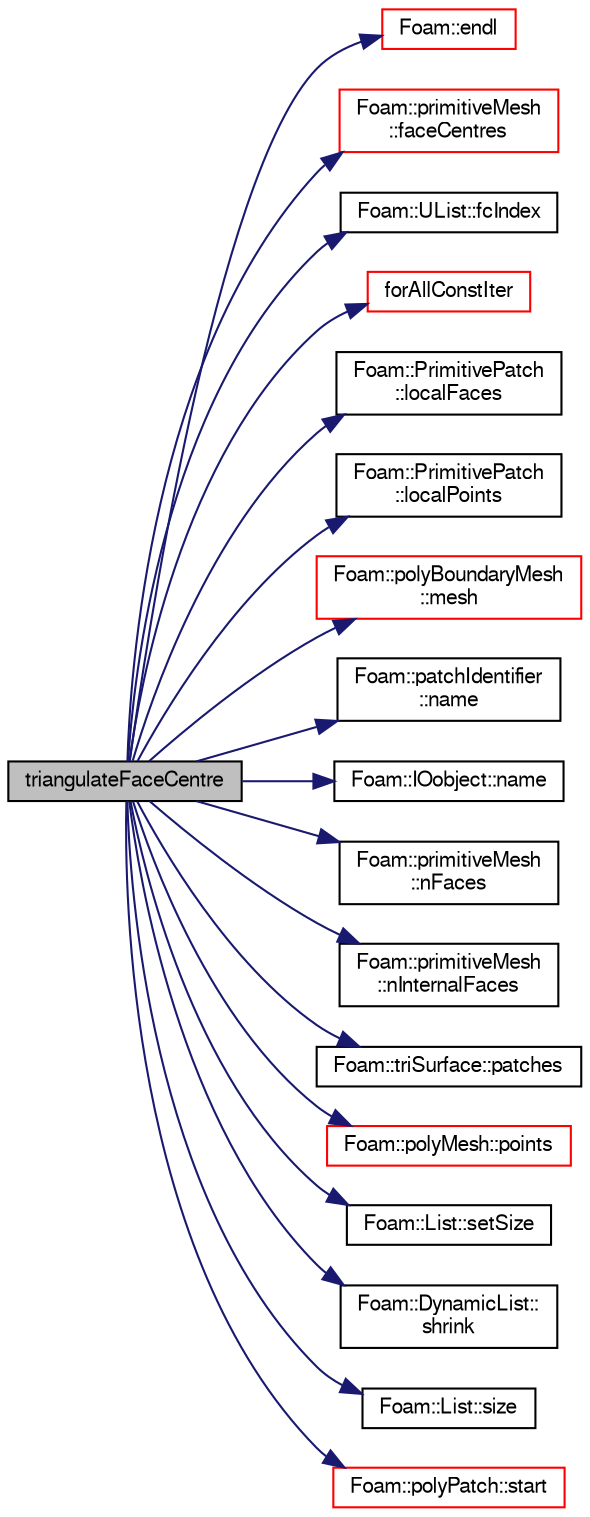digraph "triangulateFaceCentre"
{
  bgcolor="transparent";
  edge [fontname="FreeSans",fontsize="10",labelfontname="FreeSans",labelfontsize="10"];
  node [fontname="FreeSans",fontsize="10",shape=record];
  rankdir="LR";
  Node4130 [label="triangulateFaceCentre",height=0.2,width=0.4,color="black", fillcolor="grey75", style="filled", fontcolor="black"];
  Node4130 -> Node4131 [color="midnightblue",fontsize="10",style="solid",fontname="FreeSans"];
  Node4131 [label="Foam::endl",height=0.2,width=0.4,color="red",URL="$a21124.html#a2db8fe02a0d3909e9351bb4275b23ce4",tooltip="Add newline and flush stream. "];
  Node4130 -> Node4133 [color="midnightblue",fontsize="10",style="solid",fontname="FreeSans"];
  Node4133 [label="Foam::primitiveMesh\l::faceCentres",height=0.2,width=0.4,color="red",URL="$a27530.html#a3319847c9ee813a5398d011b08de25a4"];
  Node4130 -> Node4185 [color="midnightblue",fontsize="10",style="solid",fontname="FreeSans"];
  Node4185 [label="Foam::UList::fcIndex",height=0.2,width=0.4,color="black",URL="$a25698.html#a512534dbc231b74b95ff84902c1b2087",tooltip="Return the forward circular index, i.e. the next index. "];
  Node4130 -> Node4186 [color="midnightblue",fontsize="10",style="solid",fontname="FreeSans"];
  Node4186 [label="forAllConstIter",height=0.2,width=0.4,color="red",URL="$a38141.html#ae21e2836509b0fa7f7cedf6493b11b09"];
  Node4130 -> Node4434 [color="midnightblue",fontsize="10",style="solid",fontname="FreeSans"];
  Node4434 [label="Foam::PrimitivePatch\l::localFaces",height=0.2,width=0.4,color="black",URL="$a27538.html#aa4bd29e9c9de3d53e26aa2bf2e803c60",tooltip="Return patch faces addressing into local point list. "];
  Node4130 -> Node4435 [color="midnightblue",fontsize="10",style="solid",fontname="FreeSans"];
  Node4435 [label="Foam::PrimitivePatch\l::localPoints",height=0.2,width=0.4,color="black",URL="$a27538.html#aca6c65ee2831bb6795149af7635640a2",tooltip="Return pointField of points in patch. "];
  Node4130 -> Node4436 [color="midnightblue",fontsize="10",style="solid",fontname="FreeSans"];
  Node4436 [label="Foam::polyBoundaryMesh\l::mesh",height=0.2,width=0.4,color="red",URL="$a27402.html#ae78c91f8ff731c07ccc4351d9fe861ba",tooltip="Return the mesh reference. "];
  Node4130 -> Node4484 [color="midnightblue",fontsize="10",style="solid",fontname="FreeSans"];
  Node4484 [label="Foam::patchIdentifier\l::name",height=0.2,width=0.4,color="black",URL="$a27122.html#acc80e00a8ac919288fb55bd14cc88bf6",tooltip="Return name. "];
  Node4130 -> Node4207 [color="midnightblue",fontsize="10",style="solid",fontname="FreeSans"];
  Node4207 [label="Foam::IOobject::name",height=0.2,width=0.4,color="black",URL="$a26142.html#acc80e00a8ac919288fb55bd14cc88bf6",tooltip="Return name. "];
  Node4130 -> Node4183 [color="midnightblue",fontsize="10",style="solid",fontname="FreeSans"];
  Node4183 [label="Foam::primitiveMesh\l::nFaces",height=0.2,width=0.4,color="black",URL="$a27530.html#abe602c985a3c9ffa67176e969e77ca6f"];
  Node4130 -> Node4439 [color="midnightblue",fontsize="10",style="solid",fontname="FreeSans"];
  Node4439 [label="Foam::primitiveMesh\l::nInternalFaces",height=0.2,width=0.4,color="black",URL="$a27530.html#aa6c7965af1f30d16d9125deb981cbdb0"];
  Node4130 -> Node4514 [color="midnightblue",fontsize="10",style="solid",fontname="FreeSans"];
  Node4514 [label="Foam::triSurface::patches",height=0.2,width=0.4,color="black",URL="$a30598.html#a81f967856b4a58b0c942fe0a0dcdf627"];
  Node4130 -> Node4515 [color="midnightblue",fontsize="10",style="solid",fontname="FreeSans"];
  Node4515 [label="Foam::polyMesh::points",height=0.2,width=0.4,color="red",URL="$a27410.html#ac44123fc1265297c41a43c3b62fdb4c2",tooltip="Return raw points. "];
  Node4130 -> Node4202 [color="midnightblue",fontsize="10",style="solid",fontname="FreeSans"];
  Node4202 [label="Foam::List::setSize",height=0.2,width=0.4,color="black",URL="$a25694.html#aedb985ffeaf1bdbfeccc2a8730405703",tooltip="Reset size of List. "];
  Node4130 -> Node4516 [color="midnightblue",fontsize="10",style="solid",fontname="FreeSans"];
  Node4516 [label="Foam::DynamicList::\lshrink",height=0.2,width=0.4,color="black",URL="$a25890.html#a88964e734acd91f096c914d0cc5a6e75",tooltip="Shrink the allocated space to the number of elements used. "];
  Node4130 -> Node4182 [color="midnightblue",fontsize="10",style="solid",fontname="FreeSans"];
  Node4182 [label="Foam::List::size",height=0.2,width=0.4,color="black",URL="$a25694.html#a8a5f6fa29bd4b500caf186f60245b384",tooltip="Override size to be inconsistent with allocated storage. "];
  Node4130 -> Node4493 [color="midnightblue",fontsize="10",style="solid",fontname="FreeSans"];
  Node4493 [label="Foam::polyPatch::start",height=0.2,width=0.4,color="red",URL="$a27478.html#a6bfd3e3abb11e98bdb4b98671cec1234",tooltip="Return start label of this patch in the polyMesh face list. "];
}
